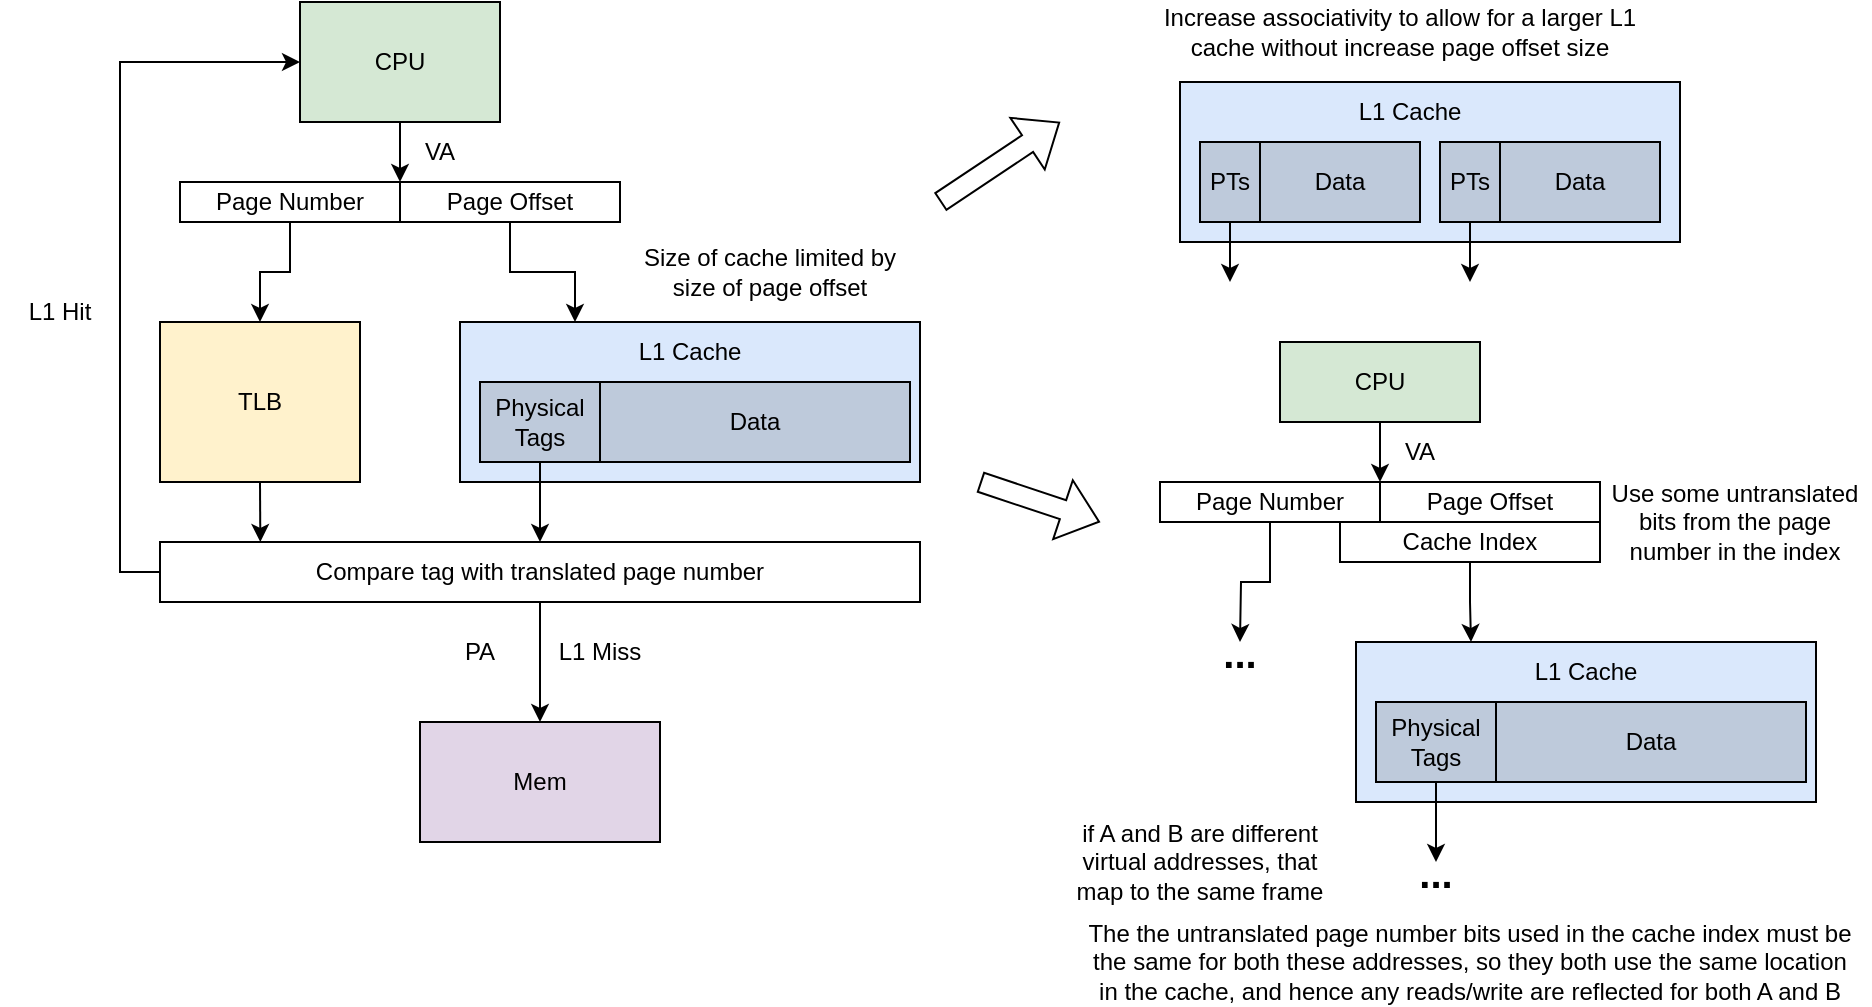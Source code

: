 <mxfile version="20.3.0" type="device"><diagram id="mS_3L0yhPFpmPS-q84xu" name="Page-1"><mxGraphModel dx="2391" dy="943" grid="1" gridSize="10" guides="1" tooltips="1" connect="1" arrows="1" fold="1" page="1" pageScale="1" pageWidth="827" pageHeight="1169" math="0" shadow="0"><root><mxCell id="0"/><mxCell id="1" parent="0"/><mxCell id="jLTZbvasDDd5NnuTu3ZX-6" style="edgeStyle=orthogonalEdgeStyle;rounded=0;orthogonalLoop=1;jettySize=auto;html=1;exitX=0.5;exitY=1;exitDx=0;exitDy=0;entryX=1;entryY=0;entryDx=0;entryDy=0;" edge="1" parent="1" source="jLTZbvasDDd5NnuTu3ZX-1" target="jLTZbvasDDd5NnuTu3ZX-2"><mxGeometry relative="1" as="geometry"/></mxCell><mxCell id="jLTZbvasDDd5NnuTu3ZX-1" value="CPU" style="rounded=0;whiteSpace=wrap;html=1;fillColor=#d5e8d4;strokeColor=#000000;" vertex="1" parent="1"><mxGeometry x="120" y="60" width="100" height="60" as="geometry"/></mxCell><mxCell id="jLTZbvasDDd5NnuTu3ZX-12" style="edgeStyle=orthogonalEdgeStyle;rounded=0;orthogonalLoop=1;jettySize=auto;html=1;exitX=0.5;exitY=1;exitDx=0;exitDy=0;entryX=0.5;entryY=0;entryDx=0;entryDy=0;" edge="1" parent="1" source="jLTZbvasDDd5NnuTu3ZX-2" target="jLTZbvasDDd5NnuTu3ZX-7"><mxGeometry relative="1" as="geometry"/></mxCell><mxCell id="jLTZbvasDDd5NnuTu3ZX-2" value="Page Number" style="rounded=0;whiteSpace=wrap;html=1;strokeColor=#000000;" vertex="1" parent="1"><mxGeometry x="60" y="150" width="110" height="20" as="geometry"/></mxCell><mxCell id="jLTZbvasDDd5NnuTu3ZX-11" style="edgeStyle=orthogonalEdgeStyle;rounded=0;orthogonalLoop=1;jettySize=auto;html=1;exitX=0.5;exitY=1;exitDx=0;exitDy=0;entryX=0.25;entryY=0;entryDx=0;entryDy=0;" edge="1" parent="1" source="jLTZbvasDDd5NnuTu3ZX-3" target="jLTZbvasDDd5NnuTu3ZX-8"><mxGeometry relative="1" as="geometry"/></mxCell><mxCell id="jLTZbvasDDd5NnuTu3ZX-3" value="Page Offset" style="rounded=0;whiteSpace=wrap;html=1;strokeColor=#000000;" vertex="1" parent="1"><mxGeometry x="170" y="150" width="110" height="20" as="geometry"/></mxCell><mxCell id="jLTZbvasDDd5NnuTu3ZX-15" style="edgeStyle=orthogonalEdgeStyle;rounded=0;orthogonalLoop=1;jettySize=auto;html=1;exitX=0.5;exitY=1;exitDx=0;exitDy=0;entryX=0.132;entryY=0;entryDx=0;entryDy=0;entryPerimeter=0;" edge="1" parent="1" source="jLTZbvasDDd5NnuTu3ZX-7" target="jLTZbvasDDd5NnuTu3ZX-13"><mxGeometry relative="1" as="geometry"/></mxCell><mxCell id="jLTZbvasDDd5NnuTu3ZX-7" value="TLB" style="rounded=0;whiteSpace=wrap;html=1;fillColor=#fff2cc;strokeColor=#000000;" vertex="1" parent="1"><mxGeometry x="50" y="220" width="100" height="80" as="geometry"/></mxCell><mxCell id="jLTZbvasDDd5NnuTu3ZX-8" value="" style="rounded=0;whiteSpace=wrap;html=1;fillColor=#dae8fc;strokeColor=#000000;" vertex="1" parent="1"><mxGeometry x="200" y="220" width="230" height="80" as="geometry"/></mxCell><mxCell id="jLTZbvasDDd5NnuTu3ZX-9" value="Data" style="rounded=0;whiteSpace=wrap;html=1;fillColor=#BECADB;strokeColor=#000000;" vertex="1" parent="1"><mxGeometry x="270" y="250" width="155" height="40" as="geometry"/></mxCell><mxCell id="jLTZbvasDDd5NnuTu3ZX-14" style="edgeStyle=orthogonalEdgeStyle;rounded=0;orthogonalLoop=1;jettySize=auto;html=1;exitX=0.5;exitY=1;exitDx=0;exitDy=0;entryX=0.5;entryY=0;entryDx=0;entryDy=0;" edge="1" parent="1" source="jLTZbvasDDd5NnuTu3ZX-10" target="jLTZbvasDDd5NnuTu3ZX-13"><mxGeometry relative="1" as="geometry"/></mxCell><mxCell id="jLTZbvasDDd5NnuTu3ZX-10" value="Physical Tags" style="rounded=0;whiteSpace=wrap;html=1;fillColor=#BECADB;strokeColor=#000000;" vertex="1" parent="1"><mxGeometry x="210" y="250" width="60" height="40" as="geometry"/></mxCell><mxCell id="jLTZbvasDDd5NnuTu3ZX-18" style="edgeStyle=orthogonalEdgeStyle;rounded=0;orthogonalLoop=1;jettySize=auto;html=1;exitX=0;exitY=0.5;exitDx=0;exitDy=0;entryX=0;entryY=0.5;entryDx=0;entryDy=0;" edge="1" parent="1" source="jLTZbvasDDd5NnuTu3ZX-13" target="jLTZbvasDDd5NnuTu3ZX-1"><mxGeometry relative="1" as="geometry"/></mxCell><mxCell id="jLTZbvasDDd5NnuTu3ZX-20" style="edgeStyle=orthogonalEdgeStyle;rounded=0;orthogonalLoop=1;jettySize=auto;html=1;exitX=0.5;exitY=1;exitDx=0;exitDy=0;entryX=0.5;entryY=0;entryDx=0;entryDy=0;" edge="1" parent="1" source="jLTZbvasDDd5NnuTu3ZX-13" target="jLTZbvasDDd5NnuTu3ZX-17"><mxGeometry relative="1" as="geometry"/></mxCell><mxCell id="jLTZbvasDDd5NnuTu3ZX-13" value="Compare tag with translated page number" style="rounded=0;whiteSpace=wrap;html=1;strokeColor=#000000;" vertex="1" parent="1"><mxGeometry x="50" y="330" width="380" height="30" as="geometry"/></mxCell><mxCell id="jLTZbvasDDd5NnuTu3ZX-16" value="L1 Cache" style="text;html=1;strokeColor=none;fillColor=none;align=center;verticalAlign=middle;whiteSpace=wrap;rounded=0;" vertex="1" parent="1"><mxGeometry x="285" y="220" width="60" height="30" as="geometry"/></mxCell><mxCell id="jLTZbvasDDd5NnuTu3ZX-17" value="Mem" style="rounded=0;whiteSpace=wrap;html=1;fillColor=#e1d5e7;strokeColor=#000000;" vertex="1" parent="1"><mxGeometry x="180" y="420" width="120" height="60" as="geometry"/></mxCell><mxCell id="jLTZbvasDDd5NnuTu3ZX-19" value="L1 Hit" style="text;html=1;strokeColor=none;fillColor=none;align=center;verticalAlign=middle;whiteSpace=wrap;rounded=0;" vertex="1" parent="1"><mxGeometry x="-30" y="200" width="60" height="30" as="geometry"/></mxCell><mxCell id="jLTZbvasDDd5NnuTu3ZX-21" value="L1 Miss" style="text;html=1;strokeColor=none;fillColor=none;align=center;verticalAlign=middle;whiteSpace=wrap;rounded=0;" vertex="1" parent="1"><mxGeometry x="240" y="370" width="60" height="30" as="geometry"/></mxCell><mxCell id="jLTZbvasDDd5NnuTu3ZX-22" value="Size of cache limited by size of page offset" style="text;html=1;strokeColor=none;fillColor=none;align=center;verticalAlign=middle;whiteSpace=wrap;rounded=0;" vertex="1" parent="1"><mxGeometry x="285" y="180" width="140" height="30" as="geometry"/></mxCell><mxCell id="jLTZbvasDDd5NnuTu3ZX-23" value="PA" style="text;html=1;strokeColor=none;fillColor=none;align=center;verticalAlign=middle;whiteSpace=wrap;rounded=0;" vertex="1" parent="1"><mxGeometry x="180" y="370" width="60" height="30" as="geometry"/></mxCell><mxCell id="jLTZbvasDDd5NnuTu3ZX-24" value="VA" style="text;html=1;strokeColor=none;fillColor=none;align=center;verticalAlign=middle;whiteSpace=wrap;rounded=0;" vertex="1" parent="1"><mxGeometry x="160" y="120" width="60" height="30" as="geometry"/></mxCell><mxCell id="jLTZbvasDDd5NnuTu3ZX-25" value="Increase associativity to allow for a larger L1 cache without increase page offset size" style="text;html=1;strokeColor=none;fillColor=none;align=center;verticalAlign=middle;whiteSpace=wrap;rounded=0;" vertex="1" parent="1"><mxGeometry x="550" y="60" width="240" height="30" as="geometry"/></mxCell><mxCell id="jLTZbvasDDd5NnuTu3ZX-26" value="" style="rounded=0;whiteSpace=wrap;html=1;fillColor=#dae8fc;strokeColor=#000000;" vertex="1" parent="1"><mxGeometry x="560" y="100" width="250" height="80" as="geometry"/></mxCell><mxCell id="jLTZbvasDDd5NnuTu3ZX-27" value="Data" style="rounded=0;whiteSpace=wrap;html=1;fillColor=#BECADB;strokeColor=#000000;" vertex="1" parent="1"><mxGeometry x="600" y="130" width="80" height="40" as="geometry"/></mxCell><mxCell id="jLTZbvasDDd5NnuTu3ZX-32" style="edgeStyle=orthogonalEdgeStyle;rounded=0;orthogonalLoop=1;jettySize=auto;html=1;exitX=0.5;exitY=1;exitDx=0;exitDy=0;" edge="1" parent="1" source="jLTZbvasDDd5NnuTu3ZX-28"><mxGeometry relative="1" as="geometry"><mxPoint x="585" y="200" as="targetPoint"/></mxGeometry></mxCell><mxCell id="jLTZbvasDDd5NnuTu3ZX-28" value="PTs" style="rounded=0;whiteSpace=wrap;html=1;fillColor=#BECADB;strokeColor=#000000;" vertex="1" parent="1"><mxGeometry x="570" y="130" width="30" height="40" as="geometry"/></mxCell><mxCell id="jLTZbvasDDd5NnuTu3ZX-29" value="L1 Cache" style="text;html=1;strokeColor=none;fillColor=none;align=center;verticalAlign=middle;whiteSpace=wrap;rounded=0;" vertex="1" parent="1"><mxGeometry x="645" y="100" width="60" height="30" as="geometry"/></mxCell><mxCell id="jLTZbvasDDd5NnuTu3ZX-30" value="Data" style="rounded=0;whiteSpace=wrap;html=1;fillColor=#BECADB;strokeColor=#000000;" vertex="1" parent="1"><mxGeometry x="720" y="130" width="80" height="40" as="geometry"/></mxCell><mxCell id="jLTZbvasDDd5NnuTu3ZX-33" style="edgeStyle=orthogonalEdgeStyle;rounded=0;orthogonalLoop=1;jettySize=auto;html=1;exitX=0.5;exitY=1;exitDx=0;exitDy=0;" edge="1" parent="1" source="jLTZbvasDDd5NnuTu3ZX-31"><mxGeometry relative="1" as="geometry"><mxPoint x="705" y="200" as="targetPoint"/></mxGeometry></mxCell><mxCell id="jLTZbvasDDd5NnuTu3ZX-31" value="PTs" style="rounded=0;whiteSpace=wrap;html=1;fillColor=#BECADB;strokeColor=#000000;" vertex="1" parent="1"><mxGeometry x="690" y="130" width="30" height="40" as="geometry"/></mxCell><mxCell id="jLTZbvasDDd5NnuTu3ZX-35" value="Use some untranslated bits from the page number in the index" style="text;html=1;strokeColor=none;fillColor=none;align=center;verticalAlign=middle;whiteSpace=wrap;rounded=0;" vertex="1" parent="1"><mxGeometry x="770" y="300" width="135" height="40" as="geometry"/></mxCell><mxCell id="jLTZbvasDDd5NnuTu3ZX-47" value="" style="shape=flexArrow;endArrow=classic;html=1;rounded=0;" edge="1" parent="1"><mxGeometry width="50" height="50" relative="1" as="geometry"><mxPoint x="440" y="160" as="sourcePoint"/><mxPoint x="500" y="120" as="targetPoint"/></mxGeometry></mxCell><mxCell id="jLTZbvasDDd5NnuTu3ZX-48" style="edgeStyle=orthogonalEdgeStyle;rounded=0;orthogonalLoop=1;jettySize=auto;html=1;exitX=0.5;exitY=1;exitDx=0;exitDy=0;entryX=1;entryY=0;entryDx=0;entryDy=0;" edge="1" parent="1" source="jLTZbvasDDd5NnuTu3ZX-49" target="jLTZbvasDDd5NnuTu3ZX-51"><mxGeometry relative="1" as="geometry"/></mxCell><mxCell id="jLTZbvasDDd5NnuTu3ZX-49" value="CPU" style="rounded=0;whiteSpace=wrap;html=1;fillColor=#d5e8d4;strokeColor=#000000;" vertex="1" parent="1"><mxGeometry x="610" y="230" width="100" height="40" as="geometry"/></mxCell><mxCell id="jLTZbvasDDd5NnuTu3ZX-50" style="edgeStyle=orthogonalEdgeStyle;rounded=0;orthogonalLoop=1;jettySize=auto;html=1;exitX=0.5;exitY=1;exitDx=0;exitDy=0;entryX=0.5;entryY=0;entryDx=0;entryDy=0;" edge="1" parent="1" source="jLTZbvasDDd5NnuTu3ZX-51"><mxGeometry relative="1" as="geometry"><mxPoint x="590" y="380" as="targetPoint"/></mxGeometry></mxCell><mxCell id="jLTZbvasDDd5NnuTu3ZX-51" value="Page Number" style="rounded=0;whiteSpace=wrap;html=1;strokeColor=#000000;" vertex="1" parent="1"><mxGeometry x="550" y="300" width="110" height="20" as="geometry"/></mxCell><mxCell id="jLTZbvasDDd5NnuTu3ZX-52" style="edgeStyle=orthogonalEdgeStyle;rounded=0;orthogonalLoop=1;jettySize=auto;html=1;exitX=0.5;exitY=1;exitDx=0;exitDy=0;entryX=0.25;entryY=0;entryDx=0;entryDy=0;" edge="1" parent="1" source="jLTZbvasDDd5NnuTu3ZX-69" target="jLTZbvasDDd5NnuTu3ZX-56"><mxGeometry relative="1" as="geometry"/></mxCell><mxCell id="jLTZbvasDDd5NnuTu3ZX-53" value="Page Offset" style="rounded=0;whiteSpace=wrap;html=1;strokeColor=#000000;" vertex="1" parent="1"><mxGeometry x="660" y="300" width="110" height="20" as="geometry"/></mxCell><mxCell id="jLTZbvasDDd5NnuTu3ZX-56" value="" style="rounded=0;whiteSpace=wrap;html=1;fillColor=#dae8fc;strokeColor=#000000;" vertex="1" parent="1"><mxGeometry x="648" y="380" width="230" height="80" as="geometry"/></mxCell><mxCell id="jLTZbvasDDd5NnuTu3ZX-57" value="Data" style="rounded=0;whiteSpace=wrap;html=1;fillColor=#BECADB;strokeColor=#000000;" vertex="1" parent="1"><mxGeometry x="718" y="410" width="155" height="40" as="geometry"/></mxCell><mxCell id="jLTZbvasDDd5NnuTu3ZX-58" style="edgeStyle=orthogonalEdgeStyle;rounded=0;orthogonalLoop=1;jettySize=auto;html=1;exitX=0.5;exitY=1;exitDx=0;exitDy=0;entryX=0.5;entryY=0;entryDx=0;entryDy=0;" edge="1" parent="1" source="jLTZbvasDDd5NnuTu3ZX-59"><mxGeometry relative="1" as="geometry"><mxPoint x="688" y="490" as="targetPoint"/></mxGeometry></mxCell><mxCell id="jLTZbvasDDd5NnuTu3ZX-59" value="Physical Tags" style="rounded=0;whiteSpace=wrap;html=1;fillColor=#BECADB;strokeColor=#000000;" vertex="1" parent="1"><mxGeometry x="658" y="410" width="60" height="40" as="geometry"/></mxCell><mxCell id="jLTZbvasDDd5NnuTu3ZX-63" value="L1 Cache" style="text;html=1;strokeColor=none;fillColor=none;align=center;verticalAlign=middle;whiteSpace=wrap;rounded=0;" vertex="1" parent="1"><mxGeometry x="733" y="380" width="60" height="30" as="geometry"/></mxCell><mxCell id="jLTZbvasDDd5NnuTu3ZX-68" value="VA" style="text;html=1;strokeColor=none;fillColor=none;align=center;verticalAlign=middle;whiteSpace=wrap;rounded=0;" vertex="1" parent="1"><mxGeometry x="650" y="270" width="60" height="30" as="geometry"/></mxCell><mxCell id="jLTZbvasDDd5NnuTu3ZX-69" value="Cache Index" style="rounded=0;whiteSpace=wrap;html=1;strokeColor=#000000;" vertex="1" parent="1"><mxGeometry x="640" y="320" width="130" height="20" as="geometry"/></mxCell><mxCell id="jLTZbvasDDd5NnuTu3ZX-70" value="..." style="text;html=1;strokeColor=none;fillColor=none;align=center;verticalAlign=middle;whiteSpace=wrap;rounded=0;fontStyle=1;fontSize=20;" vertex="1" parent="1"><mxGeometry x="560" y="370" width="60" height="30" as="geometry"/></mxCell><mxCell id="jLTZbvasDDd5NnuTu3ZX-71" value="..." style="text;html=1;strokeColor=none;fillColor=none;align=center;verticalAlign=middle;whiteSpace=wrap;rounded=0;fontStyle=1;fontSize=20;" vertex="1" parent="1"><mxGeometry x="658" y="480" width="60" height="30" as="geometry"/></mxCell><mxCell id="jLTZbvasDDd5NnuTu3ZX-72" value="" style="shape=flexArrow;endArrow=classic;html=1;rounded=0;" edge="1" parent="1"><mxGeometry width="50" height="50" relative="1" as="geometry"><mxPoint x="460" y="300" as="sourcePoint"/><mxPoint x="520" y="320" as="targetPoint"/></mxGeometry></mxCell><mxCell id="jLTZbvasDDd5NnuTu3ZX-73" value="if A and B are different virtual addresses, that map to the same frame" style="text;html=1;strokeColor=none;fillColor=none;align=center;verticalAlign=middle;whiteSpace=wrap;rounded=0;" vertex="1" parent="1"><mxGeometry x="500" y="470" width="140" height="40" as="geometry"/></mxCell><mxCell id="jLTZbvasDDd5NnuTu3ZX-74" value="The the untranslated page number bits used in the cache index must be the same for both these addresses, so they both use the same location in the cache, and hence any reads/write are reflected for both A and B" style="text;html=1;strokeColor=none;fillColor=none;align=center;verticalAlign=middle;whiteSpace=wrap;rounded=0;" vertex="1" parent="1"><mxGeometry x="510" y="520" width="390" height="40" as="geometry"/></mxCell></root></mxGraphModel></diagram></mxfile>